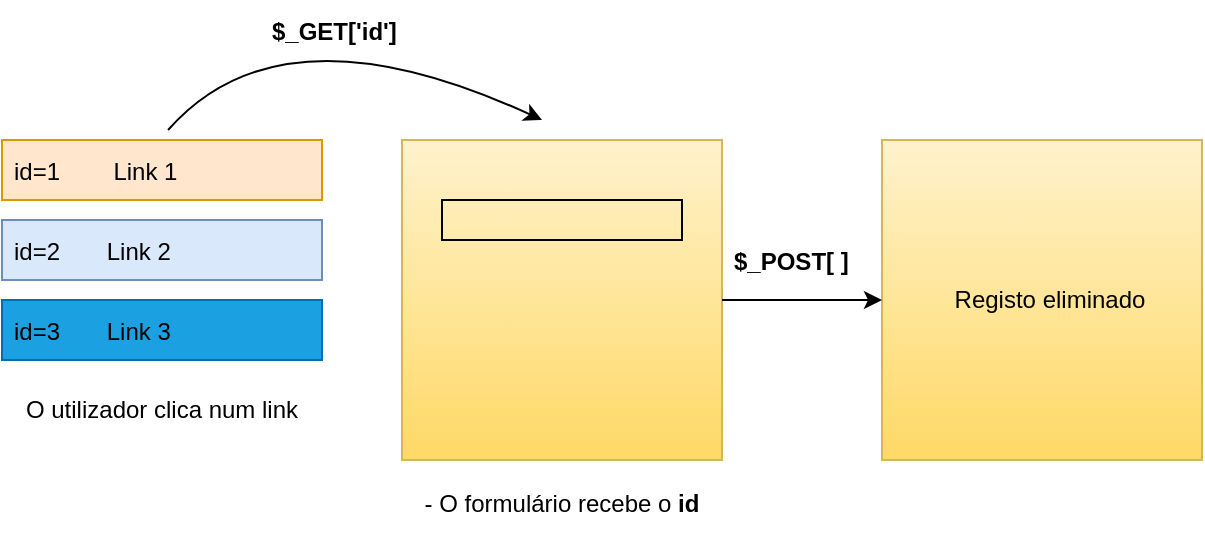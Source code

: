 <mxfile version="16.5.3" type="device"><diagram id="6Pv_G1LLuADYuAcB4OG9" name="Page-1"><mxGraphModel dx="868" dy="482" grid="1" gridSize="10" guides="1" tooltips="1" connect="1" arrows="1" fold="1" page="1" pageScale="1" pageWidth="827" pageHeight="1169" math="0" shadow="0"><root><mxCell id="0"/><mxCell id="1" parent="0"/><mxCell id="LAzRWd2L_h6bu_chH75a-1" value="" style="rounded=0;whiteSpace=wrap;html=1;fillColor=#fff2cc;gradientColor=#ffd966;strokeColor=#d6b656;" vertex="1" parent="1"><mxGeometry x="320" y="240" width="160" height="160" as="geometry"/></mxCell><mxCell id="LAzRWd2L_h6bu_chH75a-2" value="id=1        Link 1" style="text;strokeColor=#d79b00;fillColor=#ffe6cc;align=left;verticalAlign=middle;spacingLeft=4;spacingRight=4;overflow=hidden;points=[[0,0.5],[1,0.5]];portConstraint=eastwest;rotatable=0;" vertex="1" parent="1"><mxGeometry x="120" y="240" width="160" height="30" as="geometry"/></mxCell><mxCell id="LAzRWd2L_h6bu_chH75a-3" value="id=2       Link 2" style="text;strokeColor=#6c8ebf;fillColor=#dae8fc;align=left;verticalAlign=middle;spacingLeft=4;spacingRight=4;overflow=hidden;points=[[0,0.5],[1,0.5]];portConstraint=eastwest;rotatable=0;" vertex="1" parent="1"><mxGeometry x="120" y="280" width="160" height="30" as="geometry"/></mxCell><mxCell id="LAzRWd2L_h6bu_chH75a-4" value="id=3       Link 3" style="text;strokeColor=#006EAF;fillColor=#1ba1e2;align=left;verticalAlign=middle;spacingLeft=4;spacingRight=4;overflow=hidden;points=[[0,0.5],[1,0.5]];portConstraint=eastwest;rotatable=0;fontColor=#000000;" vertex="1" parent="1"><mxGeometry x="120" y="320" width="160" height="30" as="geometry"/></mxCell><mxCell id="LAzRWd2L_h6bu_chH75a-10" value="" style="curved=1;endArrow=classic;html=1;rounded=0;exitX=0.519;exitY=-0.167;exitDx=0;exitDy=0;exitPerimeter=0;" edge="1" parent="1" source="LAzRWd2L_h6bu_chH75a-2"><mxGeometry width="50" height="50" relative="1" as="geometry"><mxPoint x="230" y="170" as="sourcePoint"/><mxPoint x="390" y="230" as="targetPoint"/><Array as="points"><mxPoint x="260" y="170"/></Array></mxGeometry></mxCell><mxCell id="LAzRWd2L_h6bu_chH75a-11" value="$_GET['id']" style="text;strokeColor=none;fillColor=none;align=left;verticalAlign=middle;spacingLeft=4;spacingRight=4;overflow=hidden;points=[[0,0.5],[1,0.5]];portConstraint=eastwest;rotatable=0;fontStyle=1" vertex="1" parent="1"><mxGeometry x="249" y="170" width="80" height="30" as="geometry"/></mxCell><mxCell id="LAzRWd2L_h6bu_chH75a-12" value="&lt;div style=&quot;text-align: left&quot;&gt;&lt;span&gt;- O formulário recebe o &lt;/span&gt;&lt;b&gt;id&lt;/b&gt;&lt;/div&gt;" style="text;html=1;strokeColor=none;fillColor=none;align=center;verticalAlign=middle;whiteSpace=wrap;rounded=0;" vertex="1" parent="1"><mxGeometry x="320" y="403" width="160" height="37" as="geometry"/></mxCell><mxCell id="LAzRWd2L_h6bu_chH75a-13" value="" style="rounded=0;whiteSpace=wrap;html=1;fillColor=#fff2cc;gradientColor=#ffd966;strokeColor=#d6b656;" vertex="1" parent="1"><mxGeometry x="560" y="240" width="160" height="160" as="geometry"/></mxCell><mxCell id="LAzRWd2L_h6bu_chH75a-14" value="" style="endArrow=classic;html=1;rounded=0;exitX=1;exitY=0.5;exitDx=0;exitDy=0;entryX=0;entryY=0.5;entryDx=0;entryDy=0;" edge="1" parent="1" source="LAzRWd2L_h6bu_chH75a-1" target="LAzRWd2L_h6bu_chH75a-13"><mxGeometry width="50" height="50" relative="1" as="geometry"><mxPoint x="550" y="480" as="sourcePoint"/><mxPoint x="600" y="430" as="targetPoint"/></mxGeometry></mxCell><mxCell id="LAzRWd2L_h6bu_chH75a-15" value="$_POST[ ]" style="text;strokeColor=none;fillColor=none;align=left;verticalAlign=middle;spacingLeft=4;spacingRight=4;overflow=hidden;points=[[0,0.5],[1,0.5]];portConstraint=eastwest;rotatable=0;fontStyle=1" vertex="1" parent="1"><mxGeometry x="480" y="285" width="80" height="30" as="geometry"/></mxCell><mxCell id="LAzRWd2L_h6bu_chH75a-16" value="Registo eliminado" style="text;html=1;strokeColor=none;fillColor=none;align=center;verticalAlign=middle;whiteSpace=wrap;rounded=0;" vertex="1" parent="1"><mxGeometry x="579" y="305" width="130" height="30" as="geometry"/></mxCell><mxCell id="LAzRWd2L_h6bu_chH75a-17" value="O utilizador clica num link" style="text;html=1;align=center;verticalAlign=middle;whiteSpace=wrap;rounded=0;fillColor=none;" vertex="1" parent="1"><mxGeometry x="120" y="360" width="160" height="30" as="geometry"/></mxCell><mxCell id="LAzRWd2L_h6bu_chH75a-19" value="" style="rounded=0;whiteSpace=wrap;html=1;fontColor=#000000;strokeColor=default;fillColor=none;" vertex="1" parent="1"><mxGeometry x="340" y="270" width="120" height="20" as="geometry"/></mxCell></root></mxGraphModel></diagram></mxfile>